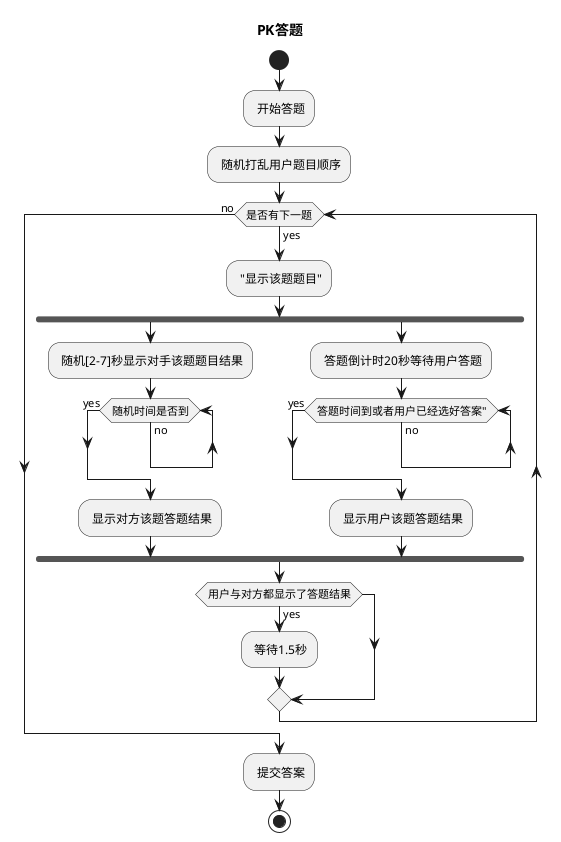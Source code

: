 /*
    MXRPKAnswerVC.m
*/

@startUml
title PK答题
start
: 开始答题;
: 随机打乱用户题目顺序;
while (是否有下一题) is (yes)
    : "显示该题题目";
    fork
        : 随机[2-7]秒显示对手该题题目结果;
        while(随机时间是否到) is (no)
        endWhile(yes)
        : 显示对方该题答题结果;
    fork again
    : 答题倒计时20秒等待用户答题;
    while (答题时间到或者用户已经选好答案") is (no)
    endWhile (yes)
    : 显示用户该题答题结果;
    endfork
    if (用户与对方都显示了答题结果) then (yes)
        : 等待1.5秒;
    endif
endWhile (no)
: 提交答案;

stop
@endUml

